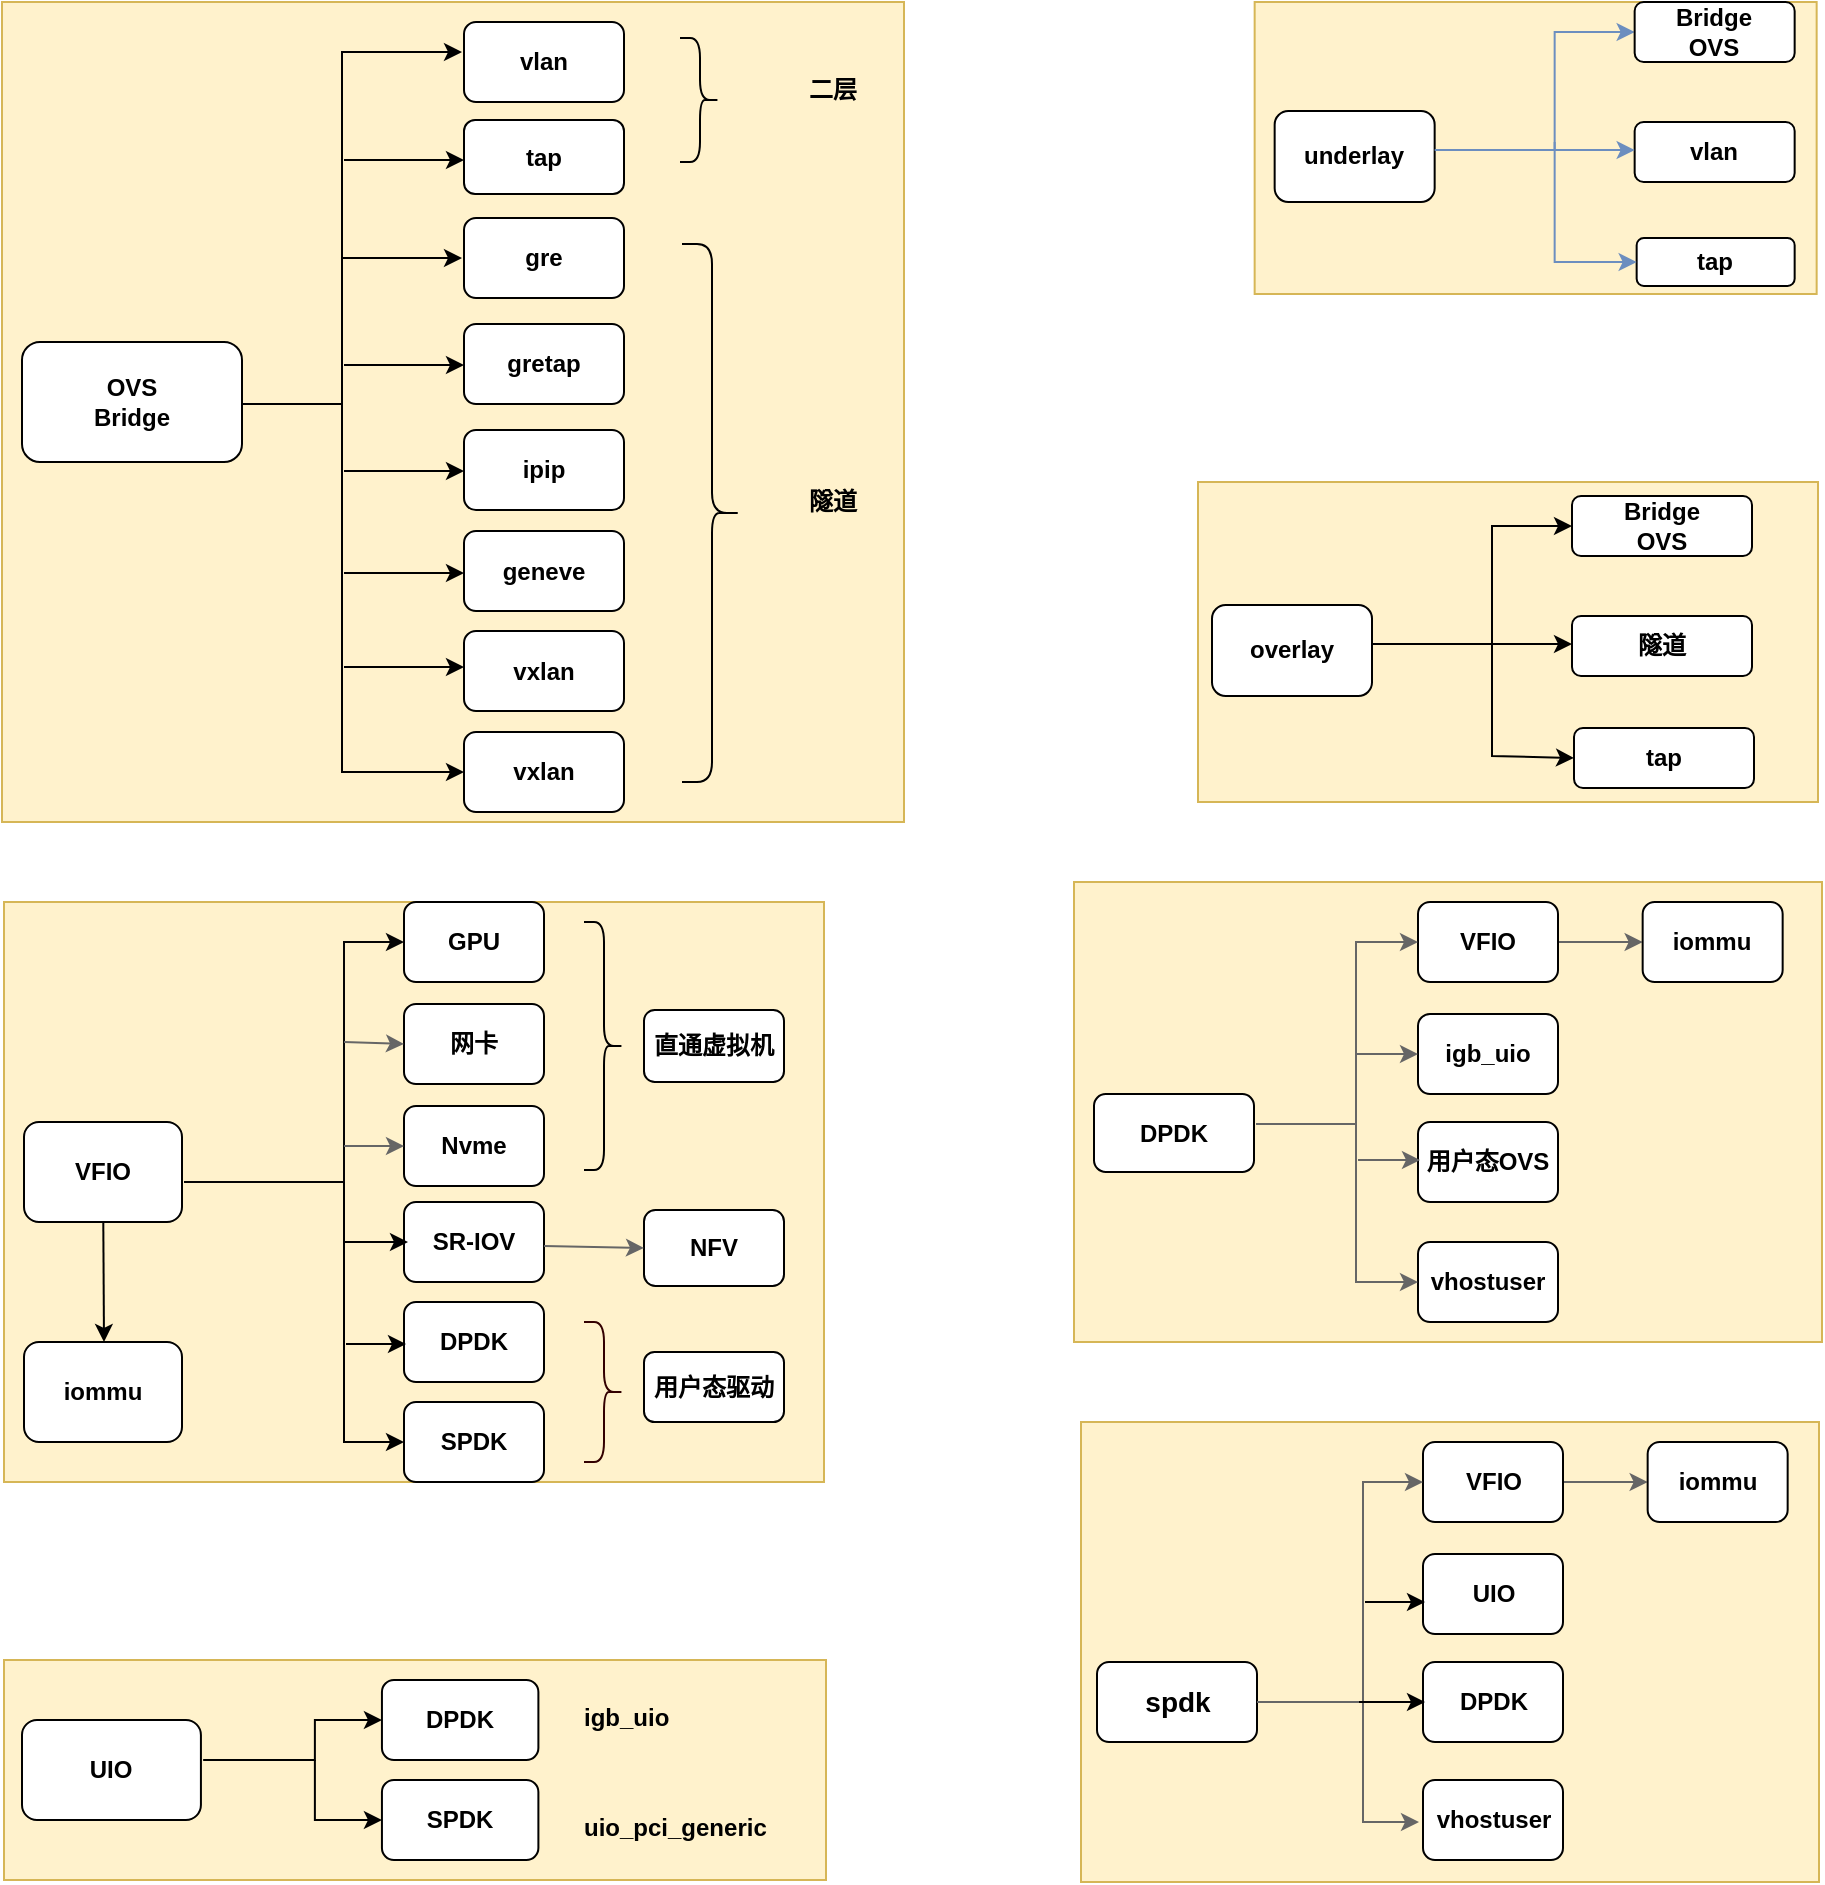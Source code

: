 <mxfile version="26.0.11">
  <diagram name="第 1 页" id="yakwvydarUJN9PNss9ac">
    <mxGraphModel dx="1242" dy="803" grid="1" gridSize="10" guides="1" tooltips="1" connect="1" arrows="1" fold="1" page="1" pageScale="1" pageWidth="827" pageHeight="1169" math="0" shadow="0">
      <root>
        <mxCell id="0" />
        <mxCell id="1" parent="0" />
        <mxCell id="azY0l1WAuqeX0dvuz0EE-113" value="" style="group;fillColor=#fff2cc;strokeColor=#d6b656;" vertex="1" connectable="0" parent="1">
          <mxGeometry x="705.33" y="110" width="281" height="146" as="geometry" />
        </mxCell>
        <mxCell id="azY0l1WAuqeX0dvuz0EE-97" value="underlay" style="rounded=1;whiteSpace=wrap;html=1;fontStyle=1;" vertex="1" parent="azY0l1WAuqeX0dvuz0EE-113">
          <mxGeometry x="10" y="54.5" width="80" height="45.5" as="geometry" />
        </mxCell>
        <mxCell id="azY0l1WAuqeX0dvuz0EE-99" value="" style="endArrow=classic;html=1;rounded=0;entryX=0;entryY=0.5;entryDx=0;entryDy=0;fillColor=#dae8fc;strokeColor=#6c8ebf;" edge="1" parent="azY0l1WAuqeX0dvuz0EE-113" target="azY0l1WAuqeX0dvuz0EE-100">
          <mxGeometry width="50" height="50" relative="1" as="geometry">
            <mxPoint x="90" y="74" as="sourcePoint" />
            <mxPoint x="190" y="-1" as="targetPoint" />
            <Array as="points">
              <mxPoint x="120" y="74" />
              <mxPoint x="150" y="74" />
              <mxPoint x="150" y="15" />
            </Array>
          </mxGeometry>
        </mxCell>
        <mxCell id="azY0l1WAuqeX0dvuz0EE-100" value="Bridge&lt;div&gt;OVS&lt;/div&gt;" style="rounded=1;whiteSpace=wrap;html=1;fontStyle=1;" vertex="1" parent="azY0l1WAuqeX0dvuz0EE-113">
          <mxGeometry x="190" width="80" height="30" as="geometry" />
        </mxCell>
        <mxCell id="azY0l1WAuqeX0dvuz0EE-101" value="vlan" style="rounded=1;whiteSpace=wrap;html=1;fontStyle=1;" vertex="1" parent="azY0l1WAuqeX0dvuz0EE-113">
          <mxGeometry x="190" y="60" width="80" height="30" as="geometry" />
        </mxCell>
        <mxCell id="azY0l1WAuqeX0dvuz0EE-103" value="tap" style="rounded=1;whiteSpace=wrap;html=1;fontStyle=1;" vertex="1" parent="azY0l1WAuqeX0dvuz0EE-113">
          <mxGeometry x="191" y="118" width="79" height="24" as="geometry" />
        </mxCell>
        <mxCell id="azY0l1WAuqeX0dvuz0EE-104" value="" style="endArrow=classic;html=1;rounded=0;entryX=0;entryY=0.5;entryDx=0;entryDy=0;fillColor=#dae8fc;strokeColor=#6c8ebf;" edge="1" parent="azY0l1WAuqeX0dvuz0EE-113" target="azY0l1WAuqeX0dvuz0EE-103">
          <mxGeometry width="50" height="50" relative="1" as="geometry">
            <mxPoint x="150" y="70" as="sourcePoint" />
            <mxPoint x="210" y="160" as="targetPoint" />
            <Array as="points">
              <mxPoint x="150" y="130" />
            </Array>
          </mxGeometry>
        </mxCell>
        <mxCell id="azY0l1WAuqeX0dvuz0EE-105" value="" style="endArrow=classic;html=1;rounded=0;fillColor=#dae8fc;strokeColor=#6c8ebf;" edge="1" parent="azY0l1WAuqeX0dvuz0EE-113">
          <mxGeometry width="50" height="50" relative="1" as="geometry">
            <mxPoint x="150" y="74" as="sourcePoint" />
            <mxPoint x="190" y="74" as="targetPoint" />
          </mxGeometry>
        </mxCell>
        <mxCell id="azY0l1WAuqeX0dvuz0EE-127" value="" style="group;fillColor=#fff2cc;strokeColor=#d6b656;" vertex="1" connectable="0" parent="1">
          <mxGeometry x="618.5" y="820" width="369" height="230" as="geometry" />
        </mxCell>
        <mxCell id="azY0l1WAuqeX0dvuz0EE-89" value="" style="group;fillColor=#fff2cc;strokeColor=#d6b656;container=0;" vertex="1" connectable="0" parent="azY0l1WAuqeX0dvuz0EE-127">
          <mxGeometry width="369" height="230" as="geometry" />
        </mxCell>
        <mxCell id="azY0l1WAuqeX0dvuz0EE-57" value="spdk" style="rounded=1;whiteSpace=wrap;html=1;fontStyle=1;fontSize=14;" vertex="1" parent="azY0l1WAuqeX0dvuz0EE-127">
          <mxGeometry x="8" y="120" width="80" height="40" as="geometry" />
        </mxCell>
        <mxCell id="azY0l1WAuqeX0dvuz0EE-75" value="" style="edgeStyle=orthogonalEdgeStyle;rounded=0;orthogonalLoop=1;jettySize=auto;html=1;fillColor=#f5f5f5;strokeColor=#666666;" edge="1" parent="azY0l1WAuqeX0dvuz0EE-127" source="azY0l1WAuqeX0dvuz0EE-76" target="azY0l1WAuqeX0dvuz0EE-80">
          <mxGeometry relative="1" as="geometry" />
        </mxCell>
        <mxCell id="azY0l1WAuqeX0dvuz0EE-76" value="&lt;font&gt;VFIO&lt;/font&gt;" style="rounded=1;whiteSpace=wrap;html=1;fontStyle=1;" vertex="1" parent="azY0l1WAuqeX0dvuz0EE-127">
          <mxGeometry x="171" y="10" width="70" height="40" as="geometry" />
        </mxCell>
        <mxCell id="azY0l1WAuqeX0dvuz0EE-77" value="&lt;font&gt;UIO&lt;/font&gt;" style="rounded=1;whiteSpace=wrap;html=1;fontStyle=1;" vertex="1" parent="azY0l1WAuqeX0dvuz0EE-127">
          <mxGeometry x="171" y="66" width="70" height="40" as="geometry" />
        </mxCell>
        <mxCell id="azY0l1WAuqeX0dvuz0EE-78" value="" style="endArrow=classic;html=1;rounded=0;entryX=0;entryY=0.5;entryDx=0;entryDy=0;exitX=1;exitY=0.5;exitDx=0;exitDy=0;fillColor=#f5f5f5;strokeColor=#666666;" edge="1" parent="azY0l1WAuqeX0dvuz0EE-127" target="azY0l1WAuqeX0dvuz0EE-76" source="azY0l1WAuqeX0dvuz0EE-57">
          <mxGeometry width="50" height="50" relative="1" as="geometry">
            <mxPoint x="91" y="50" as="sourcePoint" />
            <mxPoint x="141" as="targetPoint" />
            <Array as="points">
              <mxPoint x="141" y="140" />
              <mxPoint x="141" y="90" />
              <mxPoint x="141" y="30" />
            </Array>
          </mxGeometry>
        </mxCell>
        <mxCell id="azY0l1WAuqeX0dvuz0EE-79" value="" style="endArrow=classic;html=1;rounded=0;fillColor=#f5f5f5;strokeColor=#666666;" edge="1" parent="azY0l1WAuqeX0dvuz0EE-127">
          <mxGeometry width="50" height="50" relative="1" as="geometry">
            <mxPoint x="141" y="80" as="sourcePoint" />
            <mxPoint x="169" y="200" as="targetPoint" />
            <Array as="points">
              <mxPoint x="141" y="140" />
              <mxPoint x="141" y="200" />
            </Array>
          </mxGeometry>
        </mxCell>
        <mxCell id="azY0l1WAuqeX0dvuz0EE-80" value="&lt;font&gt;iommu&lt;/font&gt;" style="rounded=1;whiteSpace=wrap;html=1;fontStyle=1;" vertex="1" parent="azY0l1WAuqeX0dvuz0EE-127">
          <mxGeometry x="283.33" y="10" width="70" height="40" as="geometry" />
        </mxCell>
        <mxCell id="azY0l1WAuqeX0dvuz0EE-82" value="&lt;font&gt;vhostuser&lt;/font&gt;" style="rounded=1;whiteSpace=wrap;html=1;fontStyle=1;" vertex="1" parent="azY0l1WAuqeX0dvuz0EE-127">
          <mxGeometry x="171" y="179" width="70" height="40" as="geometry" />
        </mxCell>
        <mxCell id="azY0l1WAuqeX0dvuz0EE-121" value="" style="endArrow=classic;html=1;rounded=0;" edge="1" parent="azY0l1WAuqeX0dvuz0EE-127">
          <mxGeometry width="50" height="50" relative="1" as="geometry">
            <mxPoint x="142" y="90" as="sourcePoint" />
            <mxPoint x="172" y="90" as="targetPoint" />
          </mxGeometry>
        </mxCell>
        <mxCell id="azY0l1WAuqeX0dvuz0EE-122" value="&lt;font&gt;DPDK&lt;/font&gt;" style="rounded=1;whiteSpace=wrap;html=1;fontStyle=1;" vertex="1" parent="azY0l1WAuqeX0dvuz0EE-127">
          <mxGeometry x="171" y="120" width="70" height="40" as="geometry" />
        </mxCell>
        <mxCell id="azY0l1WAuqeX0dvuz0EE-125" value="" style="endArrow=classic;html=1;rounded=0;" edge="1" parent="azY0l1WAuqeX0dvuz0EE-127">
          <mxGeometry width="50" height="50" relative="1" as="geometry">
            <mxPoint x="139" y="140" as="sourcePoint" />
            <mxPoint x="172" y="140" as="targetPoint" />
          </mxGeometry>
        </mxCell>
        <mxCell id="azY0l1WAuqeX0dvuz0EE-134" value="" style="group" vertex="1" connectable="0" parent="1">
          <mxGeometry x="674" y="350" width="310" height="160" as="geometry" />
        </mxCell>
        <mxCell id="azY0l1WAuqeX0dvuz0EE-115" value="" style="group;fillColor=#fff2cc;strokeColor=#d6b656;container=0;" vertex="1" connectable="0" parent="azY0l1WAuqeX0dvuz0EE-134">
          <mxGeometry x="3" width="310" height="160" as="geometry" />
        </mxCell>
        <mxCell id="azY0l1WAuqeX0dvuz0EE-106" value="overlay" style="rounded=1;whiteSpace=wrap;html=1;fontStyle=1" vertex="1" parent="azY0l1WAuqeX0dvuz0EE-134">
          <mxGeometry x="10" y="61.5" width="80" height="45.5" as="geometry" />
        </mxCell>
        <mxCell id="azY0l1WAuqeX0dvuz0EE-107" value="" style="endArrow=classic;html=1;rounded=0;entryX=0;entryY=0.5;entryDx=0;entryDy=0;" edge="1" parent="azY0l1WAuqeX0dvuz0EE-134" target="azY0l1WAuqeX0dvuz0EE-108">
          <mxGeometry width="50" height="50" relative="1" as="geometry">
            <mxPoint x="90" y="81" as="sourcePoint" />
            <mxPoint x="190" y="6" as="targetPoint" />
            <Array as="points">
              <mxPoint x="120" y="81" />
              <mxPoint x="150" y="81" />
              <mxPoint x="150" y="22" />
            </Array>
          </mxGeometry>
        </mxCell>
        <mxCell id="azY0l1WAuqeX0dvuz0EE-108" value="Bridge&lt;div&gt;OVS&lt;/div&gt;" style="rounded=1;whiteSpace=wrap;html=1;fontStyle=1" vertex="1" parent="azY0l1WAuqeX0dvuz0EE-134">
          <mxGeometry x="190" y="7" width="90" height="30" as="geometry" />
        </mxCell>
        <mxCell id="azY0l1WAuqeX0dvuz0EE-109" value="隧道" style="rounded=1;whiteSpace=wrap;html=1;fontStyle=1" vertex="1" parent="azY0l1WAuqeX0dvuz0EE-134">
          <mxGeometry x="190" y="67" width="90" height="30" as="geometry" />
        </mxCell>
        <mxCell id="azY0l1WAuqeX0dvuz0EE-110" value="tap" style="rounded=1;whiteSpace=wrap;html=1;fontStyle=1" vertex="1" parent="azY0l1WAuqeX0dvuz0EE-134">
          <mxGeometry x="191" y="123" width="90" height="30" as="geometry" />
        </mxCell>
        <mxCell id="azY0l1WAuqeX0dvuz0EE-111" value="" style="endArrow=classic;html=1;rounded=0;entryX=0;entryY=0.5;entryDx=0;entryDy=0;" edge="1" parent="azY0l1WAuqeX0dvuz0EE-134" target="azY0l1WAuqeX0dvuz0EE-110">
          <mxGeometry width="50" height="50" relative="1" as="geometry">
            <mxPoint x="150" y="77" as="sourcePoint" />
            <mxPoint x="210" y="167" as="targetPoint" />
            <Array as="points">
              <mxPoint x="150" y="137" />
            </Array>
          </mxGeometry>
        </mxCell>
        <mxCell id="azY0l1WAuqeX0dvuz0EE-112" value="" style="endArrow=classic;html=1;rounded=0;" edge="1" parent="azY0l1WAuqeX0dvuz0EE-134">
          <mxGeometry width="50" height="50" relative="1" as="geometry">
            <mxPoint x="150" y="81" as="sourcePoint" />
            <mxPoint x="190" y="81" as="targetPoint" />
          </mxGeometry>
        </mxCell>
        <mxCell id="azY0l1WAuqeX0dvuz0EE-136" value="" style="group" vertex="1" connectable="0" parent="1">
          <mxGeometry x="79" y="110" width="451" height="410" as="geometry" />
        </mxCell>
        <mxCell id="azY0l1WAuqeX0dvuz0EE-33" value="" style="group;fillColor=#fff2cc;strokeColor=#d6b656;container=0;" vertex="1" connectable="0" parent="azY0l1WAuqeX0dvuz0EE-136">
          <mxGeometry width="451" height="410" as="geometry" />
        </mxCell>
        <mxCell id="azY0l1WAuqeX0dvuz0EE-2" value="&lt;b&gt;OVS&lt;/b&gt;&lt;div&gt;&lt;b&gt;Bridge&lt;/b&gt;&lt;/div&gt;" style="rounded=1;whiteSpace=wrap;html=1;" vertex="1" parent="azY0l1WAuqeX0dvuz0EE-136">
          <mxGeometry x="10" y="170" width="110" height="60" as="geometry" />
        </mxCell>
        <mxCell id="azY0l1WAuqeX0dvuz0EE-3" value="vlan" style="rounded=1;whiteSpace=wrap;html=1;fontStyle=1" vertex="1" parent="azY0l1WAuqeX0dvuz0EE-136">
          <mxGeometry x="231" y="10" width="80" height="40" as="geometry" />
        </mxCell>
        <mxCell id="azY0l1WAuqeX0dvuz0EE-6" value="tap" style="rounded=1;whiteSpace=wrap;html=1;fontStyle=1" vertex="1" parent="azY0l1WAuqeX0dvuz0EE-136">
          <mxGeometry x="231" y="59" width="80" height="37" as="geometry" />
        </mxCell>
        <mxCell id="azY0l1WAuqeX0dvuz0EE-7" value="gre" style="rounded=1;whiteSpace=wrap;html=1;fontStyle=1" vertex="1" parent="azY0l1WAuqeX0dvuz0EE-136">
          <mxGeometry x="231" y="108" width="80" height="40" as="geometry" />
        </mxCell>
        <mxCell id="azY0l1WAuqeX0dvuz0EE-8" value="gretap" style="rounded=1;whiteSpace=wrap;html=1;fontStyle=1" vertex="1" parent="azY0l1WAuqeX0dvuz0EE-136">
          <mxGeometry x="231" y="161" width="80" height="40" as="geometry" />
        </mxCell>
        <mxCell id="azY0l1WAuqeX0dvuz0EE-9" value="geneve" style="rounded=1;whiteSpace=wrap;html=1;fontStyle=1" vertex="1" parent="azY0l1WAuqeX0dvuz0EE-136">
          <mxGeometry x="231" y="264.5" width="80" height="40" as="geometry" />
        </mxCell>
        <mxCell id="azY0l1WAuqeX0dvuz0EE-10" value="vxlan" style="rounded=1;whiteSpace=wrap;html=1;fontStyle=1" vertex="1" parent="azY0l1WAuqeX0dvuz0EE-136">
          <mxGeometry x="231" y="314.5" width="80" height="40" as="geometry" />
        </mxCell>
        <mxCell id="azY0l1WAuqeX0dvuz0EE-11" value="vxlan" style="rounded=1;whiteSpace=wrap;html=1;fontStyle=1" vertex="1" parent="azY0l1WAuqeX0dvuz0EE-136">
          <mxGeometry x="231" y="365" width="80" height="40" as="geometry" />
        </mxCell>
        <mxCell id="azY0l1WAuqeX0dvuz0EE-12" value="ipip" style="rounded=1;whiteSpace=wrap;html=1;fontStyle=1" vertex="1" parent="azY0l1WAuqeX0dvuz0EE-136">
          <mxGeometry x="231" y="214" width="80" height="40" as="geometry" />
        </mxCell>
        <mxCell id="azY0l1WAuqeX0dvuz0EE-13" value="" style="edgeStyle=orthogonalEdgeStyle;rounded=0;orthogonalLoop=1;jettySize=auto;html=1;" edge="1" parent="azY0l1WAuqeX0dvuz0EE-136">
          <mxGeometry relative="1" as="geometry">
            <mxPoint x="120" y="201" as="sourcePoint" />
            <mxPoint x="230" y="25" as="targetPoint" />
            <Array as="points">
              <mxPoint x="170" y="201" />
              <mxPoint x="170" y="25" />
            </Array>
          </mxGeometry>
        </mxCell>
        <mxCell id="azY0l1WAuqeX0dvuz0EE-15" value="" style="endArrow=classic;html=1;rounded=0;entryX=0;entryY=0.5;entryDx=0;entryDy=0;" edge="1" parent="azY0l1WAuqeX0dvuz0EE-136" target="azY0l1WAuqeX0dvuz0EE-11">
          <mxGeometry width="50" height="50" relative="1" as="geometry">
            <mxPoint x="170" y="200" as="sourcePoint" />
            <mxPoint x="130" y="390" as="targetPoint" />
            <Array as="points">
              <mxPoint x="170" y="385" />
            </Array>
          </mxGeometry>
        </mxCell>
        <mxCell id="azY0l1WAuqeX0dvuz0EE-16" value="" style="endArrow=classic;html=1;rounded=0;" edge="1" parent="azY0l1WAuqeX0dvuz0EE-136">
          <mxGeometry width="50" height="50" relative="1" as="geometry">
            <mxPoint x="170" y="128" as="sourcePoint" />
            <mxPoint x="230" y="128" as="targetPoint" />
          </mxGeometry>
        </mxCell>
        <mxCell id="azY0l1WAuqeX0dvuz0EE-18" value="" style="endArrow=classic;html=1;rounded=0;" edge="1" parent="azY0l1WAuqeX0dvuz0EE-136">
          <mxGeometry width="50" height="50" relative="1" as="geometry">
            <mxPoint x="171" y="181.5" as="sourcePoint" />
            <mxPoint x="231" y="181.5" as="targetPoint" />
          </mxGeometry>
        </mxCell>
        <mxCell id="azY0l1WAuqeX0dvuz0EE-21" value="" style="endArrow=classic;html=1;rounded=0;" edge="1" parent="azY0l1WAuqeX0dvuz0EE-136">
          <mxGeometry width="50" height="50" relative="1" as="geometry">
            <mxPoint x="171" y="79" as="sourcePoint" />
            <mxPoint x="231" y="79" as="targetPoint" />
          </mxGeometry>
        </mxCell>
        <mxCell id="azY0l1WAuqeX0dvuz0EE-22" value="" style="endArrow=classic;html=1;rounded=0;" edge="1" parent="azY0l1WAuqeX0dvuz0EE-136">
          <mxGeometry width="50" height="50" relative="1" as="geometry">
            <mxPoint x="171" y="234.5" as="sourcePoint" />
            <mxPoint x="231" y="234.5" as="targetPoint" />
          </mxGeometry>
        </mxCell>
        <mxCell id="azY0l1WAuqeX0dvuz0EE-23" value="" style="endArrow=classic;html=1;rounded=0;" edge="1" parent="azY0l1WAuqeX0dvuz0EE-136">
          <mxGeometry width="50" height="50" relative="1" as="geometry">
            <mxPoint x="171" y="285.5" as="sourcePoint" />
            <mxPoint x="231" y="285.5" as="targetPoint" />
          </mxGeometry>
        </mxCell>
        <mxCell id="azY0l1WAuqeX0dvuz0EE-24" value="" style="endArrow=classic;html=1;rounded=0;" edge="1" parent="azY0l1WAuqeX0dvuz0EE-136">
          <mxGeometry width="50" height="50" relative="1" as="geometry">
            <mxPoint x="171" y="332.5" as="sourcePoint" />
            <mxPoint x="231" y="332.5" as="targetPoint" />
          </mxGeometry>
        </mxCell>
        <mxCell id="azY0l1WAuqeX0dvuz0EE-27" value="" style="shape=curlyBracket;whiteSpace=wrap;html=1;rounded=1;flipH=1;labelPosition=right;verticalLabelPosition=middle;align=left;verticalAlign=middle;" vertex="1" parent="azY0l1WAuqeX0dvuz0EE-136">
          <mxGeometry x="340" y="121" width="30" height="269" as="geometry" />
        </mxCell>
        <mxCell id="azY0l1WAuqeX0dvuz0EE-29" value="二层" style="text;html=1;align=center;verticalAlign=middle;resizable=0;points=[];autosize=1;strokeColor=none;fillColor=none;fontStyle=1" vertex="1" parent="azY0l1WAuqeX0dvuz0EE-136">
          <mxGeometry x="390" y="29" width="50" height="30" as="geometry" />
        </mxCell>
        <mxCell id="azY0l1WAuqeX0dvuz0EE-30" value="" style="shape=curlyBracket;whiteSpace=wrap;html=1;rounded=1;flipH=1;labelPosition=right;verticalLabelPosition=middle;align=left;verticalAlign=middle;" vertex="1" parent="azY0l1WAuqeX0dvuz0EE-136">
          <mxGeometry x="339" y="18" width="20" height="62" as="geometry" />
        </mxCell>
        <mxCell id="azY0l1WAuqeX0dvuz0EE-32" value="隧道" style="text;html=1;align=center;verticalAlign=middle;resizable=0;points=[];autosize=1;strokeColor=none;fillColor=none;fontStyle=1" vertex="1" parent="azY0l1WAuqeX0dvuz0EE-136">
          <mxGeometry x="390" y="235" width="50" height="30" as="geometry" />
        </mxCell>
        <mxCell id="azY0l1WAuqeX0dvuz0EE-140" value="" style="group" vertex="1" connectable="0" parent="1">
          <mxGeometry x="615" y="550" width="374" height="230" as="geometry" />
        </mxCell>
        <mxCell id="azY0l1WAuqeX0dvuz0EE-88" value="" style="group;fillColor=#fff2cc;strokeColor=#d6b656;container=0;" vertex="1" connectable="0" parent="azY0l1WAuqeX0dvuz0EE-140">
          <mxGeometry width="374" height="230" as="geometry" />
        </mxCell>
        <mxCell id="azY0l1WAuqeX0dvuz0EE-34" value="DPDK" style="rounded=1;whiteSpace=wrap;html=1;fontStyle=1;" vertex="1" parent="azY0l1WAuqeX0dvuz0EE-140">
          <mxGeometry x="10" y="106" width="80" height="39" as="geometry" />
        </mxCell>
        <mxCell id="azY0l1WAuqeX0dvuz0EE-69" value="" style="edgeStyle=orthogonalEdgeStyle;rounded=0;orthogonalLoop=1;jettySize=auto;html=1;fillColor=#f5f5f5;strokeColor=#666666;" edge="1" parent="azY0l1WAuqeX0dvuz0EE-140" source="azY0l1WAuqeX0dvuz0EE-58" target="azY0l1WAuqeX0dvuz0EE-67">
          <mxGeometry relative="1" as="geometry" />
        </mxCell>
        <mxCell id="azY0l1WAuqeX0dvuz0EE-58" value="&lt;font&gt;VFIO&lt;/font&gt;" style="rounded=1;whiteSpace=wrap;html=1;fontStyle=1;" vertex="1" parent="azY0l1WAuqeX0dvuz0EE-140">
          <mxGeometry x="172" y="10" width="70" height="40" as="geometry" />
        </mxCell>
        <mxCell id="azY0l1WAuqeX0dvuz0EE-59" value="&lt;font&gt;igb_uio&lt;/font&gt;" style="rounded=1;whiteSpace=wrap;html=1;fontStyle=1;" vertex="1" parent="azY0l1WAuqeX0dvuz0EE-140">
          <mxGeometry x="172" y="66" width="70" height="40" as="geometry" />
        </mxCell>
        <mxCell id="azY0l1WAuqeX0dvuz0EE-67" value="&lt;font&gt;iommu&lt;/font&gt;" style="rounded=1;whiteSpace=wrap;html=1;fontStyle=1;" vertex="1" parent="azY0l1WAuqeX0dvuz0EE-140">
          <mxGeometry x="284.33" y="10" width="70" height="40" as="geometry" />
        </mxCell>
        <mxCell id="azY0l1WAuqeX0dvuz0EE-81" value="&lt;font&gt;vhostuser&lt;/font&gt;" style="rounded=1;whiteSpace=wrap;html=1;fontStyle=1;" vertex="1" parent="azY0l1WAuqeX0dvuz0EE-140">
          <mxGeometry x="172" y="180" width="70" height="40" as="geometry" />
        </mxCell>
        <mxCell id="azY0l1WAuqeX0dvuz0EE-83" value="" style="endArrow=classic;html=1;rounded=0;fillColor=#f5f5f5;strokeColor=#666666;entryX=0;entryY=0.5;entryDx=0;entryDy=0;" edge="1" parent="azY0l1WAuqeX0dvuz0EE-140" target="azY0l1WAuqeX0dvuz0EE-58">
          <mxGeometry width="50" height="50" relative="1" as="geometry">
            <mxPoint x="91" y="121" as="sourcePoint" />
            <mxPoint x="172" y="61" as="targetPoint" />
            <Array as="points">
              <mxPoint x="141" y="121" />
              <mxPoint x="141" y="61" />
              <mxPoint x="141" y="30" />
            </Array>
          </mxGeometry>
        </mxCell>
        <mxCell id="azY0l1WAuqeX0dvuz0EE-84" value="" style="endArrow=classic;html=1;rounded=0;fillColor=#f5f5f5;strokeColor=#666666;entryX=0;entryY=0.5;entryDx=0;entryDy=0;" edge="1" parent="azY0l1WAuqeX0dvuz0EE-140" target="azY0l1WAuqeX0dvuz0EE-81">
          <mxGeometry width="50" height="50" relative="1" as="geometry">
            <mxPoint x="141" y="86" as="sourcePoint" />
            <mxPoint x="171" y="136" as="targetPoint" />
            <Array as="points">
              <mxPoint x="141" y="136" />
              <mxPoint x="141" y="200" />
            </Array>
          </mxGeometry>
        </mxCell>
        <mxCell id="azY0l1WAuqeX0dvuz0EE-85" value="" style="endArrow=classic;html=1;rounded=0;entryX=0;entryY=0.5;entryDx=0;entryDy=0;fillColor=#f5f5f5;strokeColor=#666666;" edge="1" parent="azY0l1WAuqeX0dvuz0EE-140" target="azY0l1WAuqeX0dvuz0EE-59">
          <mxGeometry width="50" height="50" relative="1" as="geometry">
            <mxPoint x="141" y="86" as="sourcePoint" />
            <mxPoint x="371" y="66" as="targetPoint" />
          </mxGeometry>
        </mxCell>
        <mxCell id="azY0l1WAuqeX0dvuz0EE-138" value="&lt;font&gt;用户态OVS&lt;/font&gt;" style="rounded=1;whiteSpace=wrap;html=1;fontStyle=1;" vertex="1" parent="azY0l1WAuqeX0dvuz0EE-140">
          <mxGeometry x="172" y="120" width="70" height="40" as="geometry" />
        </mxCell>
        <mxCell id="azY0l1WAuqeX0dvuz0EE-139" value="" style="endArrow=classic;html=1;rounded=0;entryX=0;entryY=0.5;entryDx=0;entryDy=0;fillColor=#f5f5f5;strokeColor=#666666;" edge="1" parent="azY0l1WAuqeX0dvuz0EE-140">
          <mxGeometry width="50" height="50" relative="1" as="geometry">
            <mxPoint x="142" y="139" as="sourcePoint" />
            <mxPoint x="173" y="139" as="targetPoint" />
          </mxGeometry>
        </mxCell>
        <mxCell id="azY0l1WAuqeX0dvuz0EE-141" value="" style="group" vertex="1" connectable="0" parent="1">
          <mxGeometry x="80" y="939" width="411" height="110" as="geometry" />
        </mxCell>
        <mxCell id="azY0l1WAuqeX0dvuz0EE-87" value="" style="group;fillColor=#fff2cc;strokeColor=#d6b656;container=0;" vertex="1" connectable="0" parent="azY0l1WAuqeX0dvuz0EE-141">
          <mxGeometry width="411" height="110" as="geometry" />
        </mxCell>
        <mxCell id="azY0l1WAuqeX0dvuz0EE-50" value="UIO" style="rounded=1;whiteSpace=wrap;html=1;fontStyle=1;container=0;" vertex="1" parent="azY0l1WAuqeX0dvuz0EE-141">
          <mxGeometry x="9" y="30" width="89.46" height="50" as="geometry" />
        </mxCell>
        <mxCell id="azY0l1WAuqeX0dvuz0EE-51" value="DPDK" style="rounded=1;whiteSpace=wrap;html=1;fontStyle=1;container=0;" vertex="1" parent="azY0l1WAuqeX0dvuz0EE-141">
          <mxGeometry x="188.971" y="10" width="78.223" height="40" as="geometry" />
        </mxCell>
        <mxCell id="azY0l1WAuqeX0dvuz0EE-52" value="SPDK" style="rounded=1;whiteSpace=wrap;html=1;fontStyle=1;container=0;" vertex="1" parent="azY0l1WAuqeX0dvuz0EE-141">
          <mxGeometry x="188.971" y="60" width="78.223" height="40" as="geometry" />
        </mxCell>
        <mxCell id="azY0l1WAuqeX0dvuz0EE-53" value="uio_pci_generic" style="text;whiteSpace=wrap;fontStyle=1;container=0;" vertex="1" parent="azY0l1WAuqeX0dvuz0EE-141">
          <mxGeometry x="288.43" y="70" width="100.573" height="30" as="geometry" />
        </mxCell>
        <mxCell id="azY0l1WAuqeX0dvuz0EE-54" value="igb_uio" style="text;whiteSpace=wrap;fontStyle=1;container=0;" vertex="1" parent="azY0l1WAuqeX0dvuz0EE-141">
          <mxGeometry x="288.427" y="15" width="100.573" height="30" as="geometry" />
        </mxCell>
        <mxCell id="azY0l1WAuqeX0dvuz0EE-55" value="" style="endArrow=classic;html=1;rounded=0;entryX=0;entryY=0.5;entryDx=0;entryDy=0;" edge="1" parent="azY0l1WAuqeX0dvuz0EE-141" target="azY0l1WAuqeX0dvuz0EE-51">
          <mxGeometry width="50" height="50" relative="1" as="geometry">
            <mxPoint x="99.573" y="50" as="sourcePoint" />
            <mxPoint x="155.447" as="targetPoint" />
            <Array as="points">
              <mxPoint x="155.447" y="50" />
              <mxPoint x="155.447" y="30" />
            </Array>
          </mxGeometry>
        </mxCell>
        <mxCell id="azY0l1WAuqeX0dvuz0EE-56" value="" style="endArrow=classic;html=1;rounded=0;" edge="1" parent="azY0l1WAuqeX0dvuz0EE-141">
          <mxGeometry width="50" height="50" relative="1" as="geometry">
            <mxPoint x="155.447" y="50" as="sourcePoint" />
            <mxPoint x="188.971" y="80" as="targetPoint" />
            <Array as="points">
              <mxPoint x="155.447" y="80" />
            </Array>
          </mxGeometry>
        </mxCell>
        <mxCell id="azY0l1WAuqeX0dvuz0EE-98" value="" style="group;fillColor=#fff2cc;strokeColor=#d6b656;container=0;" vertex="1" connectable="0" parent="1">
          <mxGeometry x="80" y="560" width="410" height="290" as="geometry" />
        </mxCell>
        <mxCell id="azY0l1WAuqeX0dvuz0EE-35" value="VFIO" style="rounded=1;whiteSpace=wrap;html=1;fontStyle=1;" vertex="1" parent="1">
          <mxGeometry x="90" y="670" width="79" height="50" as="geometry" />
        </mxCell>
        <mxCell id="azY0l1WAuqeX0dvuz0EE-36" value="GPU" style="rounded=1;whiteSpace=wrap;html=1;fontStyle=1;" vertex="1" parent="1">
          <mxGeometry x="280" y="560" width="70" height="40" as="geometry" />
        </mxCell>
        <mxCell id="azY0l1WAuqeX0dvuz0EE-37" value="网卡" style="rounded=1;whiteSpace=wrap;html=1;fontStyle=1;" vertex="1" parent="1">
          <mxGeometry x="280" y="611" width="70" height="40" as="geometry" />
        </mxCell>
        <mxCell id="azY0l1WAuqeX0dvuz0EE-38" value="Nvme" style="rounded=1;whiteSpace=wrap;html=1;fontStyle=1;" vertex="1" parent="1">
          <mxGeometry x="280" y="662" width="70" height="40" as="geometry" />
        </mxCell>
        <mxCell id="azY0l1WAuqeX0dvuz0EE-39" value="SR-IOV" style="rounded=1;whiteSpace=wrap;html=1;fontStyle=1;" vertex="1" parent="1">
          <mxGeometry x="280" y="710" width="70" height="40" as="geometry" />
        </mxCell>
        <mxCell id="azY0l1WAuqeX0dvuz0EE-40" value="DPDK" style="rounded=1;whiteSpace=wrap;html=1;fontStyle=1;" vertex="1" parent="1">
          <mxGeometry x="280" y="760" width="70" height="40" as="geometry" />
        </mxCell>
        <mxCell id="azY0l1WAuqeX0dvuz0EE-41" value="" style="endArrow=classic;html=1;rounded=0;entryX=0;entryY=0.5;entryDx=0;entryDy=0;fontStyle=1;fillColor=#f5f5f5;strokeColor=light-dark(#050505, #959595);" edge="1" parent="1" target="azY0l1WAuqeX0dvuz0EE-36">
          <mxGeometry width="50" height="50" relative="1" as="geometry">
            <mxPoint x="170" y="700" as="sourcePoint" />
            <mxPoint x="220" y="590" as="targetPoint" />
            <Array as="points">
              <mxPoint x="250" y="700" />
              <mxPoint x="250" y="630" />
              <mxPoint x="250" y="580" />
            </Array>
          </mxGeometry>
        </mxCell>
        <mxCell id="azY0l1WAuqeX0dvuz0EE-42" value="" style="endArrow=classic;html=1;rounded=0;entryX=0;entryY=0.5;entryDx=0;entryDy=0;fontStyle=1;fillColor=#f5f5f5;strokeColor=#000000;" edge="1" parent="1" target="azY0l1WAuqeX0dvuz0EE-43">
          <mxGeometry width="50" height="50" relative="1" as="geometry">
            <mxPoint x="250" y="700" as="sourcePoint" />
            <mxPoint x="230" y="810" as="targetPoint" />
            <Array as="points">
              <mxPoint x="250" y="780" />
              <mxPoint x="250" y="830" />
            </Array>
          </mxGeometry>
        </mxCell>
        <mxCell id="azY0l1WAuqeX0dvuz0EE-43" value="SPDK" style="rounded=1;whiteSpace=wrap;html=1;fontStyle=1;" vertex="1" parent="1">
          <mxGeometry x="280" y="810" width="70" height="40" as="geometry" />
        </mxCell>
        <mxCell id="azY0l1WAuqeX0dvuz0EE-44" value="" style="endArrow=classic;html=1;rounded=0;entryX=0;entryY=0.5;entryDx=0;entryDy=0;fontStyle=1;fillColor=#f5f5f5;strokeColor=#666666;" edge="1" parent="1" target="azY0l1WAuqeX0dvuz0EE-37">
          <mxGeometry width="50" height="50" relative="1" as="geometry">
            <mxPoint x="250" y="630" as="sourcePoint" />
            <mxPoint x="500" y="600" as="targetPoint" />
          </mxGeometry>
        </mxCell>
        <mxCell id="azY0l1WAuqeX0dvuz0EE-45" value="" style="endArrow=classic;html=1;rounded=0;fontStyle=1;fillColor=#f5f5f5;strokeColor=#666666;" edge="1" parent="1">
          <mxGeometry width="50" height="50" relative="1" as="geometry">
            <mxPoint x="250" y="682" as="sourcePoint" />
            <mxPoint x="280" y="682" as="targetPoint" />
          </mxGeometry>
        </mxCell>
        <mxCell id="azY0l1WAuqeX0dvuz0EE-46" value="" style="endArrow=classic;html=1;rounded=0;entryX=0;entryY=0.5;entryDx=0;entryDy=0;fontStyle=1;fillColor=#f5f5f5;strokeColor=#000000;" edge="1" parent="1">
          <mxGeometry width="50" height="50" relative="1" as="geometry">
            <mxPoint x="250" y="730" as="sourcePoint" />
            <mxPoint x="282" y="730" as="targetPoint" />
          </mxGeometry>
        </mxCell>
        <mxCell id="azY0l1WAuqeX0dvuz0EE-49" value="" style="endArrow=classic;html=1;rounded=0;fontStyle=1;fillColor=#f5f5f5;strokeColor=#000000;" edge="1" parent="1">
          <mxGeometry width="50" height="50" relative="1" as="geometry">
            <mxPoint x="251" y="781" as="sourcePoint" />
            <mxPoint x="281" y="781" as="targetPoint" />
          </mxGeometry>
        </mxCell>
        <mxCell id="azY0l1WAuqeX0dvuz0EE-91" value="NFV" style="rounded=1;whiteSpace=wrap;html=1;fontStyle=1;" vertex="1" parent="1">
          <mxGeometry x="400" y="714" width="70" height="38" as="geometry" />
        </mxCell>
        <mxCell id="azY0l1WAuqeX0dvuz0EE-93" value="" style="endArrow=classic;html=1;rounded=0;fontStyle=1;entryX=0;entryY=0.5;entryDx=0;entryDy=0;fillColor=#f5f5f5;strokeColor=#666666;" edge="1" parent="1" target="azY0l1WAuqeX0dvuz0EE-91">
          <mxGeometry width="50" height="50" relative="1" as="geometry">
            <mxPoint x="350" y="732" as="sourcePoint" />
            <mxPoint x="380" y="732" as="targetPoint" />
          </mxGeometry>
        </mxCell>
        <mxCell id="azY0l1WAuqeX0dvuz0EE-128" value="" style="shape=curlyBracket;whiteSpace=wrap;html=1;rounded=1;flipH=1;labelPosition=right;verticalLabelPosition=middle;align=left;verticalAlign=middle;" vertex="1" parent="1">
          <mxGeometry x="370" y="570" width="20" height="124" as="geometry" />
        </mxCell>
        <mxCell id="azY0l1WAuqeX0dvuz0EE-129" value="" style="shape=curlyBracket;whiteSpace=wrap;html=1;rounded=1;flipH=1;labelPosition=right;verticalLabelPosition=middle;align=left;verticalAlign=middle;strokeColor=#330000;" vertex="1" parent="1">
          <mxGeometry x="370" y="770" width="20" height="70" as="geometry" />
        </mxCell>
        <mxCell id="azY0l1WAuqeX0dvuz0EE-131" value="直通虚拟机" style="rounded=1;whiteSpace=wrap;html=1;fontStyle=1;" vertex="1" parent="1">
          <mxGeometry x="400" y="614" width="70" height="36" as="geometry" />
        </mxCell>
        <mxCell id="azY0l1WAuqeX0dvuz0EE-132" value="用户态驱动" style="rounded=1;whiteSpace=wrap;html=1;fontStyle=1;" vertex="1" parent="1">
          <mxGeometry x="400" y="785" width="70" height="35" as="geometry" />
        </mxCell>
        <mxCell id="azY0l1WAuqeX0dvuz0EE-142" value="iommu" style="rounded=1;whiteSpace=wrap;html=1;fontStyle=1;" vertex="1" parent="1">
          <mxGeometry x="90" y="780" width="79" height="50" as="geometry" />
        </mxCell>
        <mxCell id="azY0l1WAuqeX0dvuz0EE-143" value="" style="endArrow=classic;html=1;rounded=0;" edge="1" parent="1" source="azY0l1WAuqeX0dvuz0EE-35">
          <mxGeometry width="50" height="50" relative="1" as="geometry">
            <mxPoint x="90" y="830" as="sourcePoint" />
            <mxPoint x="130" y="780" as="targetPoint" />
          </mxGeometry>
        </mxCell>
      </root>
    </mxGraphModel>
  </diagram>
</mxfile>
